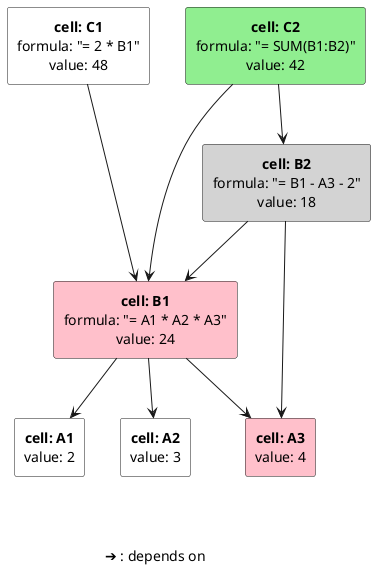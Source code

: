 @startuml
skinparam defaultTextAlignment center

rectangle "<b>cell: C1\nformula: "= 2 * B1"\nvalue: 48" as C1 #White
rectangle "<b>cell: C2\nformula: "= SUM(B1:B2)"\nvalue: 42" as C2 #LightGreen

rectangle "<b>cell: B1\nformula: "= A1 * A2 * A3"\nvalue: 24" as B1  #Pink
rectangle "<b>cell: B2\nformula: "= B1 - A3 - 2"\nvalue: 18" as B2 #LightGrey

rectangle "<b>cell: A1\nvalue: 2" as A1 #White
rectangle "<b>cell: A2\nvalue: 3" as A2 #White
rectangle "<b>cell: A3\nvalue: 4" as A3 #Pink

label "➔ : depends on" as l

C1 -->B1

C2 -->B1
C2 -->B2

B1 --> A1
B1 --> A2
B1 --> A3

B2 --> A3
B2 --> B1

l -[hidden]up-> A2
C1 -[hidden]right-> C2
@enduml